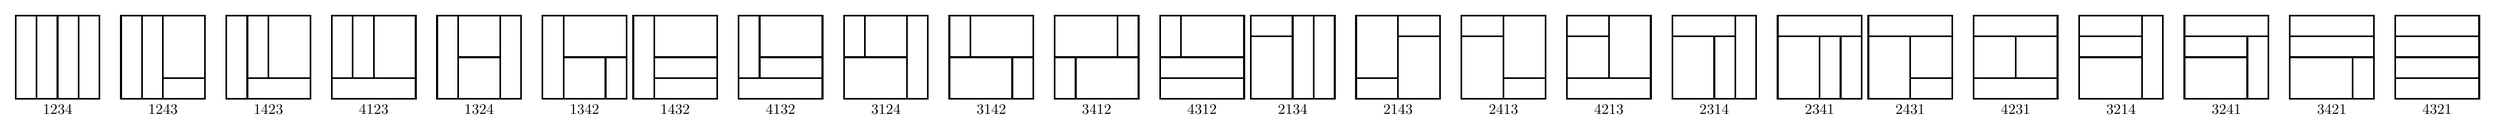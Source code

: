 \begin{tikzpicture}[very thick, scale=.5]
    \draw (0,0) rectangle (1,4);
    \draw (1,0) rectangle (2,4);
    \draw (2,0) rectangle (3,4);
    \draw (3,0) rectangle (4,4);
    \node at (2,-.5) {1234};
\end{tikzpicture}
\quad
\begin{tikzpicture}[very thick, scale=.5]
    \draw (0,0) rectangle (1,4);
    \draw (1,0) rectangle (2,4);
    \draw (2,1) rectangle (4,4);
    \draw (2,0) rectangle (4,1);
    \node at (2,-.5) {1243};
\end{tikzpicture}
\quad
\begin{tikzpicture}[very thick, scale=.5]
    \draw (0,0) rectangle (1,4);
    \draw (1,1) rectangle (2,4);
    \draw (2,1) rectangle (4,4);
    \draw (1,0) rectangle (4,1);
    \node at (2,-.5) {1423};
\end{tikzpicture}
\quad
\begin{tikzpicture}[very thick, scale=.5]
    \draw (0,1) rectangle (1,4);
    \draw (1,1) rectangle (2,4);
    \draw (2,1) rectangle (4,4);
    \draw (0,0) rectangle (4,1);
    \node at (2,-.5) {4123};
\end{tikzpicture}
\quad
\begin{tikzpicture}[very thick, scale=.5]
    \draw (0,0) rectangle (1,4);
    \draw (1,2) rectangle (3,4);
    \draw (1,0) rectangle (3,2);
    \draw (3,0) rectangle (4,4);
    \node at (2,-.5) {1324};
\end{tikzpicture}
\quad
\begin{tikzpicture}[very thick, scale=.5]
    \draw (0,0) rectangle (1,4);
    \draw (1,2) rectangle (4,4);
    \draw (1,0) rectangle (3,2);
    \draw (3,0) rectangle (4,2);
    \node at (2,-.5) {1342};
\end{tikzpicture}
\\[.3cm]
\begin{tikzpicture}[very thick, scale=.5]
    \draw (0,0) rectangle (1,4);
    \draw (1,2) rectangle (4,4);
    \draw (1,1) rectangle (4,2);
    \draw (1,0) rectangle (4,1);
    \node at (2,-.5) {1432};
\end{tikzpicture}
\quad
\begin{tikzpicture}[very thick, scale=.5]
    \draw (0,1) rectangle (1,4);
    \draw (1,2) rectangle (4,4);
    \draw (1,1) rectangle (4,2);
    \draw (0,0) rectangle (4,1);
    \node at (2,-.5) {4132};
\end{tikzpicture}
\quad
\begin{tikzpicture}[very thick, scale=.5]
    \draw (0,2) rectangle (1,4);
    \draw (1,2) rectangle (3,4);
    \draw (0,0) rectangle (3,2);
    \draw (3,0) rectangle (4,4);
    \node at (2,-.5) {3124};
\end{tikzpicture}
\quad
\begin{tikzpicture}[very thick, scale=.5]
    \draw (0,2) rectangle (1,4);
    \draw (1,2) rectangle (4,4);
    \draw (0,0) rectangle (3,2);
    \draw (3,0) rectangle (4,2);
    \node at (2,-.5) {3142};
\end{tikzpicture}
\quad
\begin{tikzpicture}[very thick, scale=.5]
    \draw (0,2) rectangle (3,4);
    \draw (3,2) rectangle (4,4);
    \draw (0,0) rectangle (1,2);
    \draw (1,0) rectangle (4,2);
    \node at (2,-.5) {3412};
\end{tikzpicture}
\quad
\begin{tikzpicture}[very thick, scale=.5]
    \draw (0,2) rectangle (1,4);
    \draw (1,2) rectangle (4,4);
    \draw (0,1) rectangle (4,2);
    \draw (0,0) rectangle (4,1);
    \node at (2,-.5) {4312};
\end{tikzpicture}
\\[.3cm]
\begin{tikzpicture}[very thick, scale=.5]
    \draw (0,3) rectangle (2,4);
    \draw (0,0) rectangle (2,3);
    \draw (2,0) rectangle (3,4);
    \draw (3,0) rectangle (4,4);
    \node at (2,-.5) {2134};
\end{tikzpicture}
\quad
\begin{tikzpicture}[very thick, scale=.5]
    \draw (0,1) rectangle (2,4);
    \draw (0,0) rectangle (2,1);
    \draw (2,3) rectangle (4,4);
    \draw (2,0) rectangle (4,3);
    \node at (2,-.5) {2143};
\end{tikzpicture}
\quad
\begin{tikzpicture}[very thick, scale=.5]
    \draw (0,3) rectangle (2,4);
    \draw (0,0) rectangle (2,3);
    \draw (2,1) rectangle (4,4);
    \draw (2,0) rectangle (4,1);
    \node at (2,-.5) {2413};
\end{tikzpicture}
\quad
\begin{tikzpicture}[very thick, scale=.5]
    \draw (0,3) rectangle (2,4);
    \draw (0,1) rectangle (2,3);
    \draw (2,1) rectangle (4,4);
    \draw (0,0) rectangle (4,1);
    \node at (2,-.5) {4213};
\end{tikzpicture}
\quad
\begin{tikzpicture}[very thick, scale=.5]
    \draw (0,3) rectangle (3,4);
    \draw (0,0) rectangle (2,3);
    \draw (2,0) rectangle (3,3);
    \draw (3,0) rectangle (4,4);
    \node at (2,-.5) {2314};
\end{tikzpicture}
\quad
\begin{tikzpicture}[very thick, scale=.5]
    \draw (0,3) rectangle (4,4);
    \draw (0,0) rectangle (2,3);
    \draw (2,0) rectangle (3,3);
    \draw (3,0) rectangle (4,3);
    \node at (2,-.5) {2341};
\end{tikzpicture}
\\[.3cm]
\begin{tikzpicture}[very thick, scale=.5]
    \draw (0,3) rectangle (4,4);
    \draw (0,0) rectangle (2,3);
    \draw (2,1) rectangle (4,3);
    \draw (2,0) rectangle (4,1);
    \node at (2,-.5) {2431};
\end{tikzpicture}
\quad
\begin{tikzpicture}[very thick, scale=.5]
    \draw (0,3) rectangle (4,4);
    \draw (0,1) rectangle (2,3);
    \draw (2,1) rectangle (4,3);
    \draw (0,0) rectangle (4,1);
    \node at (2,-.5) {4231};
\end{tikzpicture}
\quad
\begin{tikzpicture}[very thick, scale=.5]
    \draw (0,3) rectangle (3,4);
    \draw (0,2) rectangle (3,3);
    \draw (0,0) rectangle (3,2);
    \draw (3,0) rectangle (4,4);
    \node at (2,-.5) {3214};
\end{tikzpicture}
\quad
\begin{tikzpicture}[very thick, scale=.5]
    \draw (0,3) rectangle (4,4);
    \draw (0,2) rectangle (3,3);
    \draw (0,0) rectangle (3,2);
    \draw (3,0) rectangle (4,3);
    \node at (2,-.5) {3241};
\end{tikzpicture}
\quad
\begin{tikzpicture}[very thick, scale=.5]
    \draw (0,3) rectangle (4,4);
    \draw (0,2) rectangle (4,3);
    \draw (0,0) rectangle (3,2);
    \draw (3,0) rectangle (4,2);
    \node at (2,-.5) {3421};
\end{tikzpicture}
\quad
\begin{tikzpicture}[very thick, scale=.5]
    \draw (0,3) rectangle (4,4);
    \draw (0,2) rectangle (4,3);
    \draw (0,1) rectangle (4,2);
    \draw (0,0) rectangle (4,1);
    \node at (2,-.5) {4321};
\end{tikzpicture}
\quad

